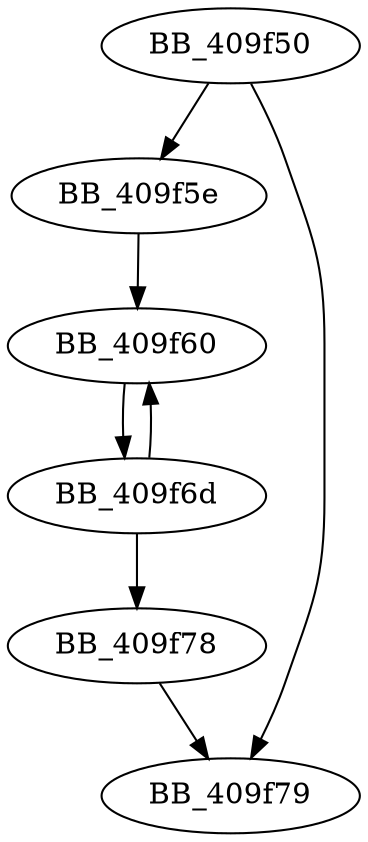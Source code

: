 DiGraph sub_409F50{
BB_409f50->BB_409f5e
BB_409f50->BB_409f79
BB_409f5e->BB_409f60
BB_409f60->BB_409f6d
BB_409f6d->BB_409f60
BB_409f6d->BB_409f78
BB_409f78->BB_409f79
}
